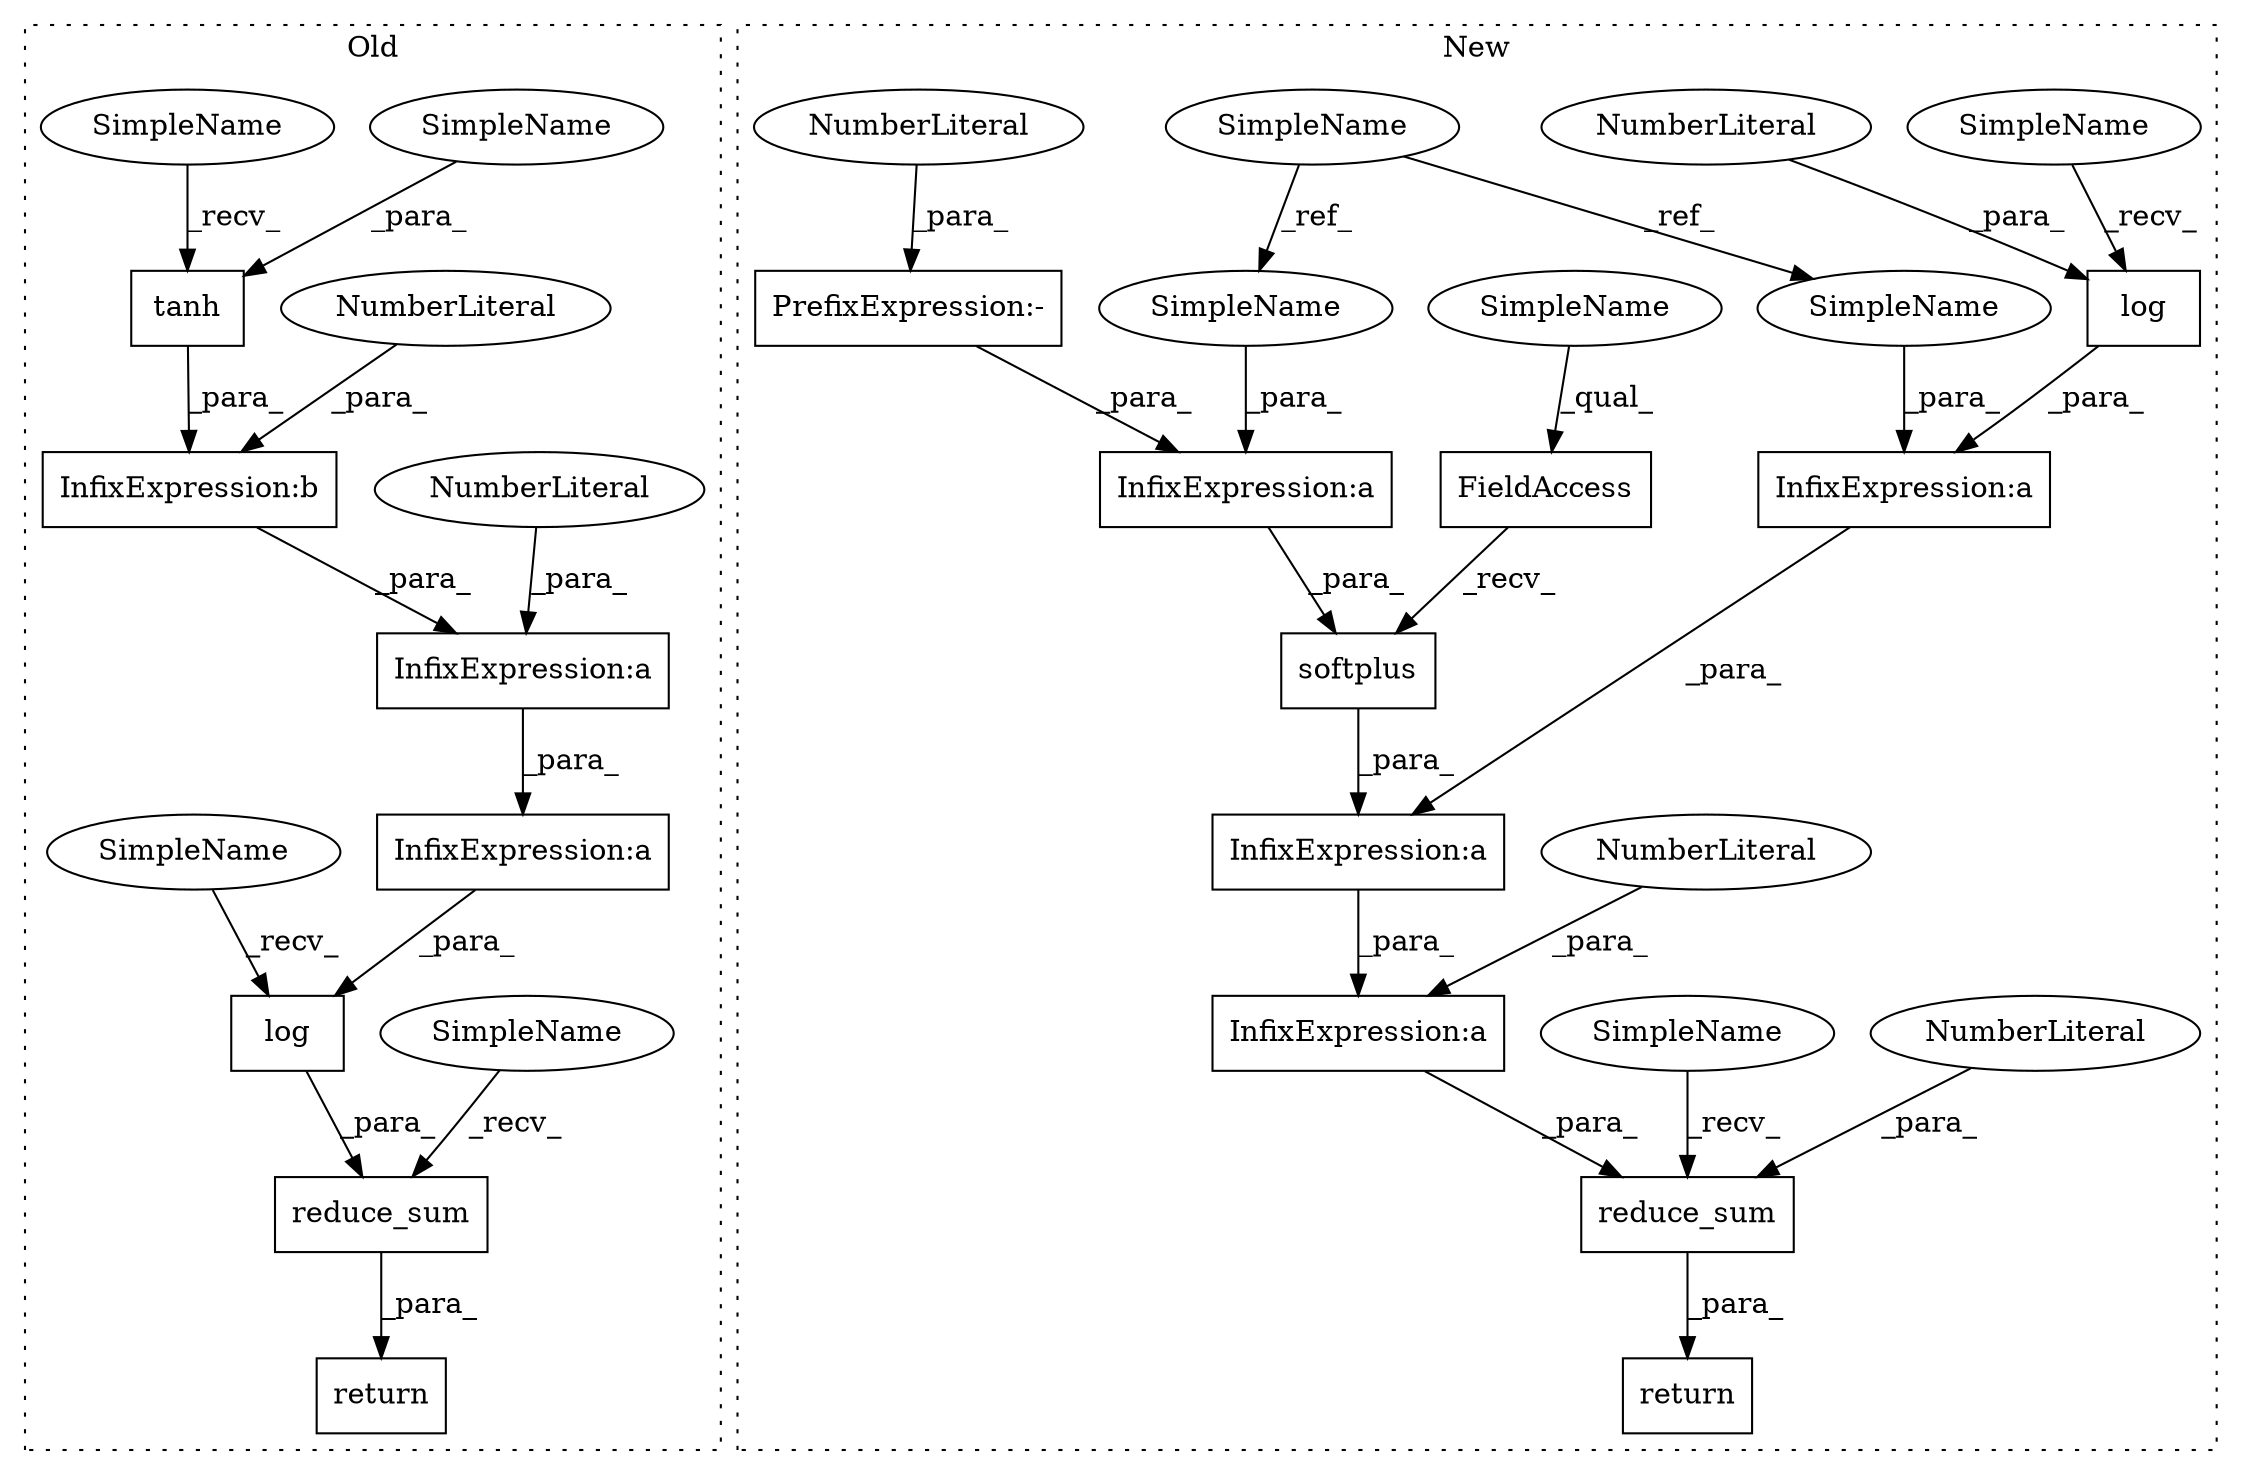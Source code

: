 digraph G {
subgraph cluster0 {
1 [label="return" a="41" s="3574" l="7" shape="box"];
3 [label="InfixExpression:a" a="27" s="3620" l="3" shape="box"];
4 [label="InfixExpression:a" a="27" s="3654" l="3" shape="box"];
6 [label="reduce_sum" a="32" s="3592,3663" l="11,1" shape="box"];
10 [label="tanh" a="32" s="3635,3647" l="5,1" shape="box"];
16 [label="NumberLiteral" a="34" s="3619" l="1" shape="ellipse"];
17 [label="InfixExpression:b" a="27" s="3648" l="3" shape="box"];
18 [label="NumberLiteral" a="34" s="3651" l="1" shape="ellipse"];
20 [label="log" a="32" s="3614,3660" l="4,1" shape="box"];
27 [label="SimpleName" a="42" s="3640" l="7" shape="ellipse"];
31 [label="SimpleName" a="42" s="3624" l="10" shape="ellipse"];
32 [label="SimpleName" a="42" s="3581" l="10" shape="ellipse"];
33 [label="SimpleName" a="42" s="3603" l="10" shape="ellipse"];
label = "Old";
style="dotted";
}
subgraph cluster1 {
2 [label="log" a="32" s="4027,4034" l="4,1" shape="box"];
5 [label="reduce_sum" a="32" s="3997,4090" l="11,1" shape="box"];
7 [label="return" a="41" s="3979" l="7" shape="box"];
8 [label="NumberLiteral" a="34" s="4089" l="1" shape="ellipse"];
9 [label="InfixExpression:a" a="27" s="4076" l="3" shape="box"];
11 [label="InfixExpression:a" a="27" s="4046" l="3" shape="box"];
12 [label="InfixExpression:a" a="27" s="4035" l="3" shape="box"];
13 [label="InfixExpression:a" a="27" s="4011" l="3" shape="box"];
14 [label="NumberLiteral" a="34" s="4008" l="3" shape="ellipse"];
15 [label="NumberLiteral" a="34" s="4031" l="3" shape="ellipse"];
19 [label="softplus" a="32" s="4063,4086" l="9,1" shape="box"];
21 [label="FieldAccess" a="22" s="4049" l="13" shape="box"];
22 [label="SimpleName" a="42" s="3918" l="7" shape="ellipse"];
23 [label="PrefixExpression:-" a="38" s="4072" l="1" shape="box"];
24 [label="NumberLiteral" a="34" s="4073" l="3" shape="ellipse"];
25 [label="SimpleName" a="42" s="4038" l="7" shape="ellipse"];
26 [label="SimpleName" a="42" s="4079" l="7" shape="ellipse"];
28 [label="SimpleName" a="42" s="3986" l="10" shape="ellipse"];
29 [label="SimpleName" a="42" s="4049" l="10" shape="ellipse"];
30 [label="SimpleName" a="42" s="4016" l="10" shape="ellipse"];
label = "New";
style="dotted";
}
2 -> 12 [label="_para_"];
3 -> 4 [label="_para_"];
4 -> 20 [label="_para_"];
5 -> 7 [label="_para_"];
6 -> 1 [label="_para_"];
8 -> 5 [label="_para_"];
9 -> 19 [label="_para_"];
10 -> 17 [label="_para_"];
11 -> 13 [label="_para_"];
12 -> 11 [label="_para_"];
13 -> 5 [label="_para_"];
14 -> 13 [label="_para_"];
15 -> 2 [label="_para_"];
16 -> 3 [label="_para_"];
17 -> 3 [label="_para_"];
18 -> 17 [label="_para_"];
19 -> 11 [label="_para_"];
20 -> 6 [label="_para_"];
21 -> 19 [label="_recv_"];
22 -> 26 [label="_ref_"];
22 -> 25 [label="_ref_"];
23 -> 9 [label="_para_"];
24 -> 23 [label="_para_"];
25 -> 12 [label="_para_"];
26 -> 9 [label="_para_"];
27 -> 10 [label="_para_"];
28 -> 5 [label="_recv_"];
29 -> 21 [label="_qual_"];
30 -> 2 [label="_recv_"];
31 -> 10 [label="_recv_"];
32 -> 6 [label="_recv_"];
33 -> 20 [label="_recv_"];
}